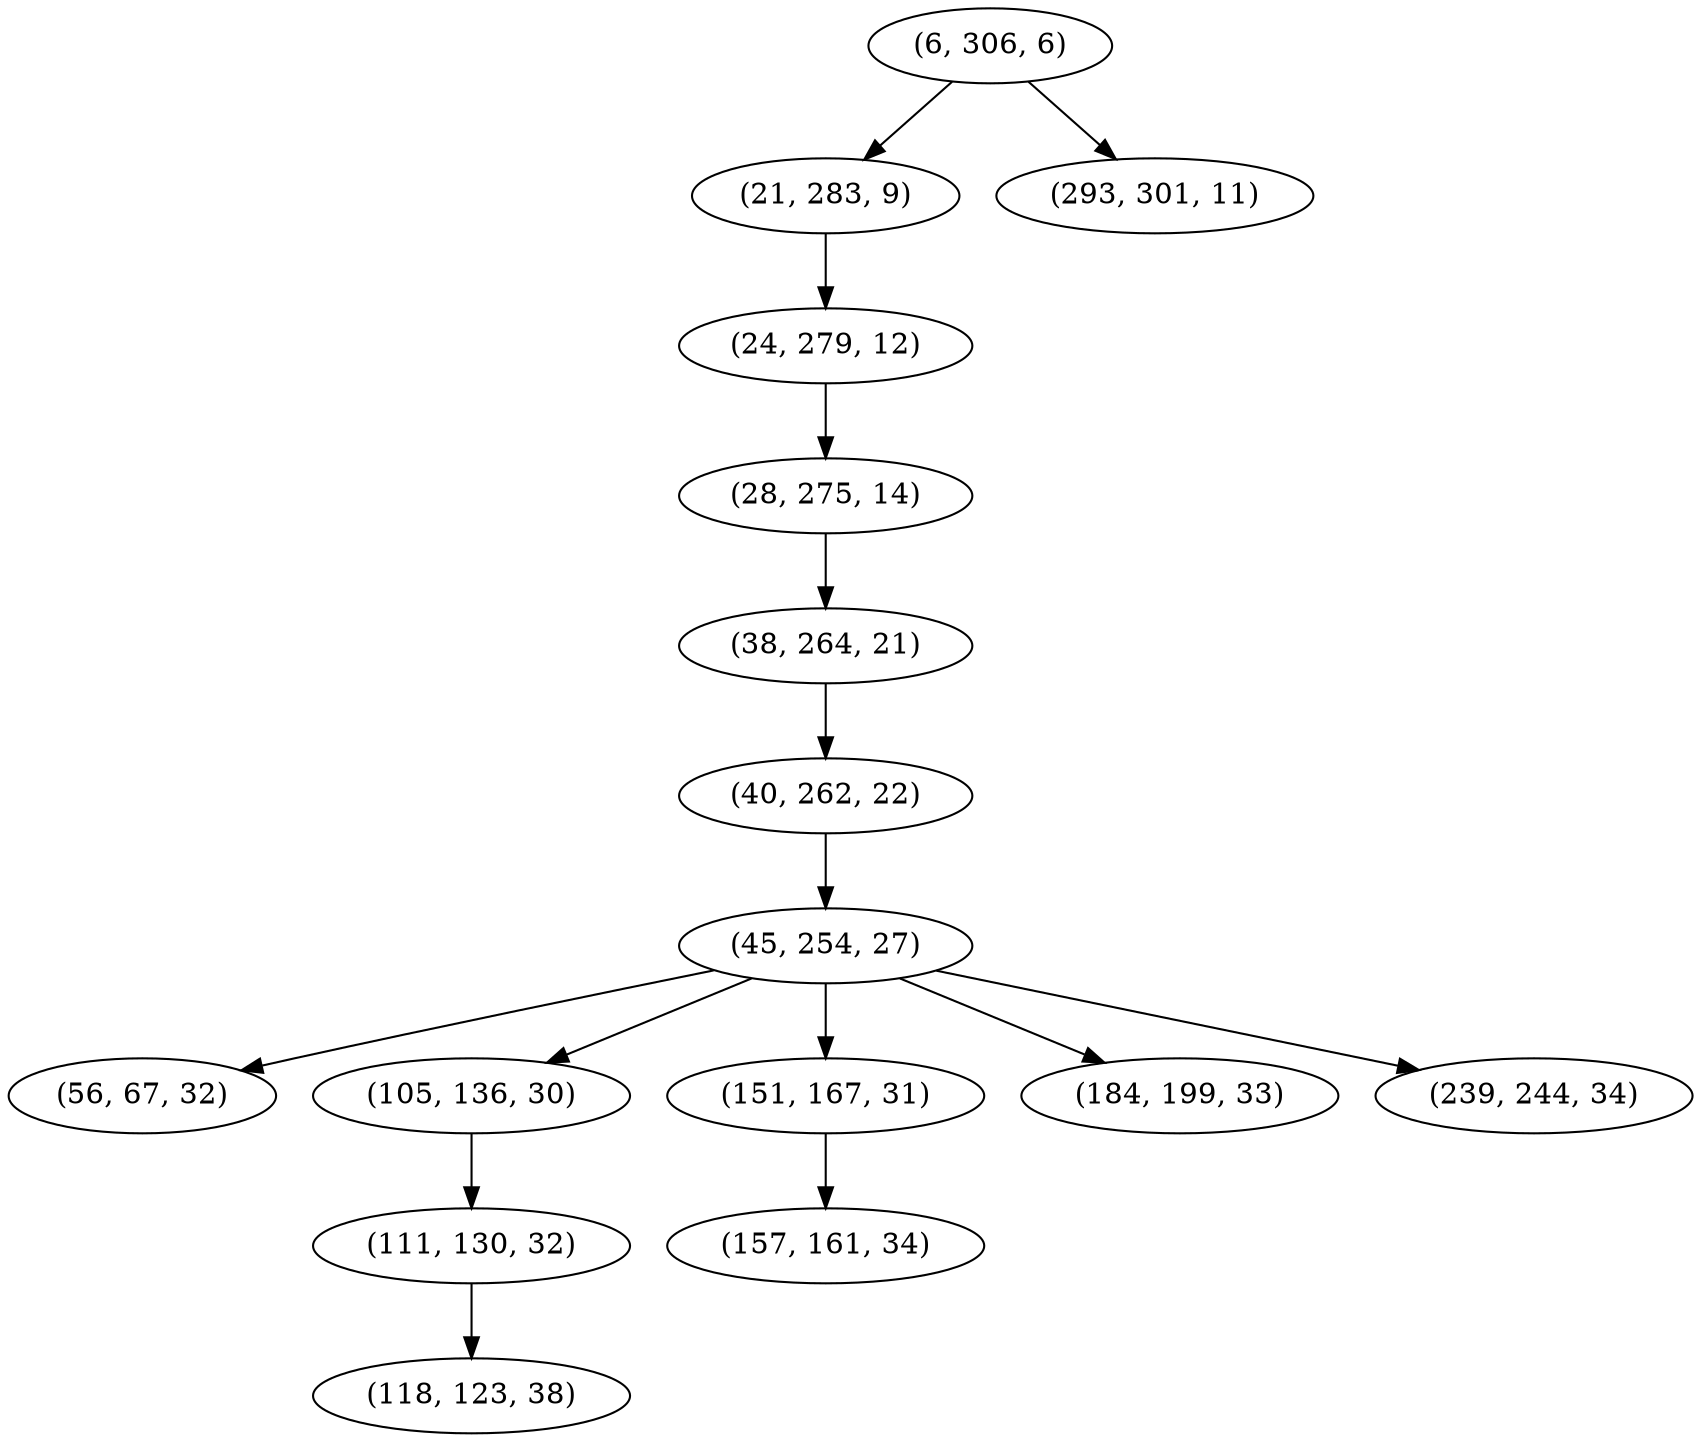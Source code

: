 digraph tree {
    "(6, 306, 6)";
    "(21, 283, 9)";
    "(24, 279, 12)";
    "(28, 275, 14)";
    "(38, 264, 21)";
    "(40, 262, 22)";
    "(45, 254, 27)";
    "(56, 67, 32)";
    "(105, 136, 30)";
    "(111, 130, 32)";
    "(118, 123, 38)";
    "(151, 167, 31)";
    "(157, 161, 34)";
    "(184, 199, 33)";
    "(239, 244, 34)";
    "(293, 301, 11)";
    "(6, 306, 6)" -> "(21, 283, 9)";
    "(6, 306, 6)" -> "(293, 301, 11)";
    "(21, 283, 9)" -> "(24, 279, 12)";
    "(24, 279, 12)" -> "(28, 275, 14)";
    "(28, 275, 14)" -> "(38, 264, 21)";
    "(38, 264, 21)" -> "(40, 262, 22)";
    "(40, 262, 22)" -> "(45, 254, 27)";
    "(45, 254, 27)" -> "(56, 67, 32)";
    "(45, 254, 27)" -> "(105, 136, 30)";
    "(45, 254, 27)" -> "(151, 167, 31)";
    "(45, 254, 27)" -> "(184, 199, 33)";
    "(45, 254, 27)" -> "(239, 244, 34)";
    "(105, 136, 30)" -> "(111, 130, 32)";
    "(111, 130, 32)" -> "(118, 123, 38)";
    "(151, 167, 31)" -> "(157, 161, 34)";
}
